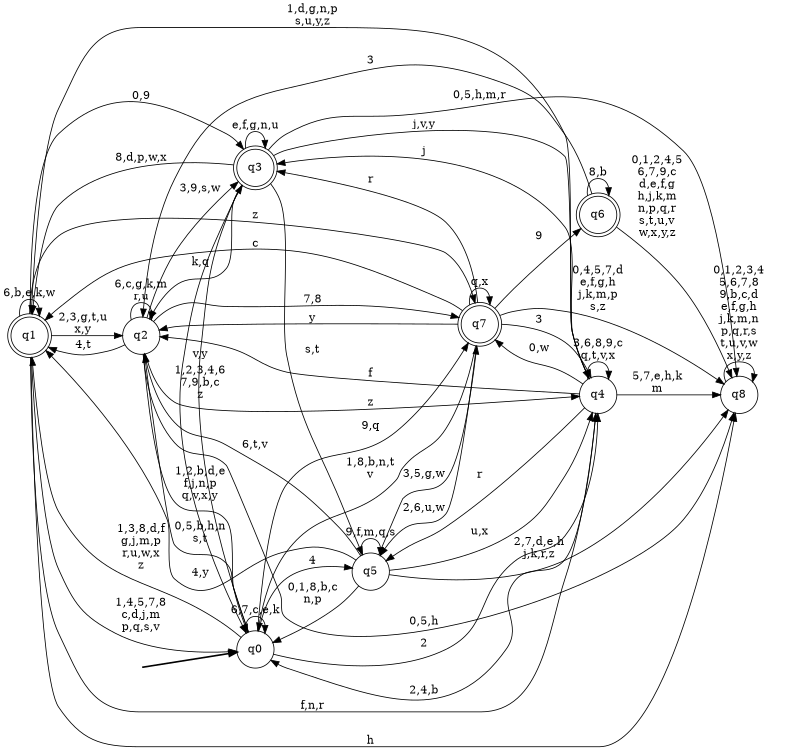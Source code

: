 digraph BlueStar {
__start0 [style = invis, shape = none, label = "", width = 0, height = 0];

rankdir=LR;
size="8,5";

s0 [style="filled", color="black", fillcolor="white" shape="circle", label="q0"];
s1 [style="rounded,filled", color="black", fillcolor="white" shape="doublecircle", label="q1"];
s2 [style="filled", color="black", fillcolor="white" shape="circle", label="q2"];
s3 [style="rounded,filled", color="black", fillcolor="white" shape="doublecircle", label="q3"];
s4 [style="filled", color="black", fillcolor="white" shape="circle", label="q4"];
s5 [style="filled", color="black", fillcolor="white" shape="circle", label="q5"];
s6 [style="rounded,filled", color="black", fillcolor="white" shape="doublecircle", label="q6"];
s7 [style="rounded,filled", color="black", fillcolor="white" shape="doublecircle", label="q7"];
s8 [style="filled", color="black", fillcolor="white" shape="circle", label="q8"];
subgraph cluster_main { 
	graph [pad=".75", ranksep="0.15", nodesep="0.15"];
	 style=invis; 
	__start0 -> s0 [penwidth=2];
}
s0 -> s0 [label="6,7,c,e,k"];
s0 -> s1 [label="1,3,8,d,f\ng,j,m,p\nr,u,w,x\nz"];
s0 -> s2 [label="0,5,b,h,n\ns,t"];
s0 -> s3 [label="v,y"];
s0 -> s4 [label="2"];
s0 -> s5 [label="4"];
s0 -> s7 [label="9,q"];
s1 -> s0 [label="1,4,5,7,8\nc,d,j,m\np,q,s,v"];
s1 -> s1 [label="6,b,e,k,w"];
s1 -> s2 [label="2,3,g,t,u\nx,y"];
s1 -> s3 [label="0,9"];
s1 -> s4 [label="f,n,r"];
s1 -> s7 [label="z"];
s1 -> s8 [label="h"];
s2 -> s0 [label="1,2,b,d,e\nf,j,n,p\nq,v,x,y"];
s2 -> s1 [label="4,t"];
s2 -> s2 [label="6,c,g,k,m\nr,u"];
s2 -> s3 [label="3,9,s,w"];
s2 -> s4 [label="z"];
s2 -> s7 [label="7,8"];
s2 -> s8 [label="0,5,h"];
s3 -> s0 [label="1,2,3,4,6\n7,9,b,c\nz"];
s3 -> s1 [label="8,d,p,w,x"];
s3 -> s2 [label="k,q"];
s3 -> s3 [label="e,f,g,n,u"];
s3 -> s4 [label="j,v,y"];
s3 -> s5 [label="s,t"];
s3 -> s8 [label="0,5,h,m,r"];
s4 -> s0 [label="2,4,b"];
s4 -> s1 [label="1,d,g,n,p\ns,u,y,z"];
s4 -> s2 [label="f"];
s4 -> s3 [label="j"];
s4 -> s4 [label="3,6,8,9,c\nq,t,v,x"];
s4 -> s5 [label="r"];
s4 -> s7 [label="0,w"];
s4 -> s8 [label="5,7,e,h,k\nm"];
s5 -> s0 [label="0,1,8,b,c\nn,p"];
s5 -> s1 [label="4,y"];
s5 -> s2 [label="6,t,v"];
s5 -> s4 [label="u,x"];
s5 -> s5 [label="9,f,m,q,s"];
s5 -> s7 [label="3,5,g,w"];
s5 -> s8 [label="2,7,d,e,h\nj,k,r,z"];
s6 -> s2 [label="3"];
s6 -> s6 [label="8,b"];
s6 -> s8 [label="0,1,2,4,5\n6,7,9,c\nd,e,f,g\nh,j,k,m\nn,p,q,r\ns,t,u,v\nw,x,y,z"];
s7 -> s0 [label="1,8,b,n,t\nv"];
s7 -> s1 [label="c"];
s7 -> s2 [label="y"];
s7 -> s3 [label="r"];
s7 -> s4 [label="3"];
s7 -> s5 [label="2,6,u,w"];
s7 -> s6 [label="9"];
s7 -> s7 [label="q,x"];
s7 -> s8 [label="0,4,5,7,d\ne,f,g,h\nj,k,m,p\ns,z"];
s8 -> s8 [label="0,1,2,3,4\n5,6,7,8\n9,b,c,d\ne,f,g,h\nj,k,m,n\np,q,r,s\nt,u,v,w\nx,y,z"];

}